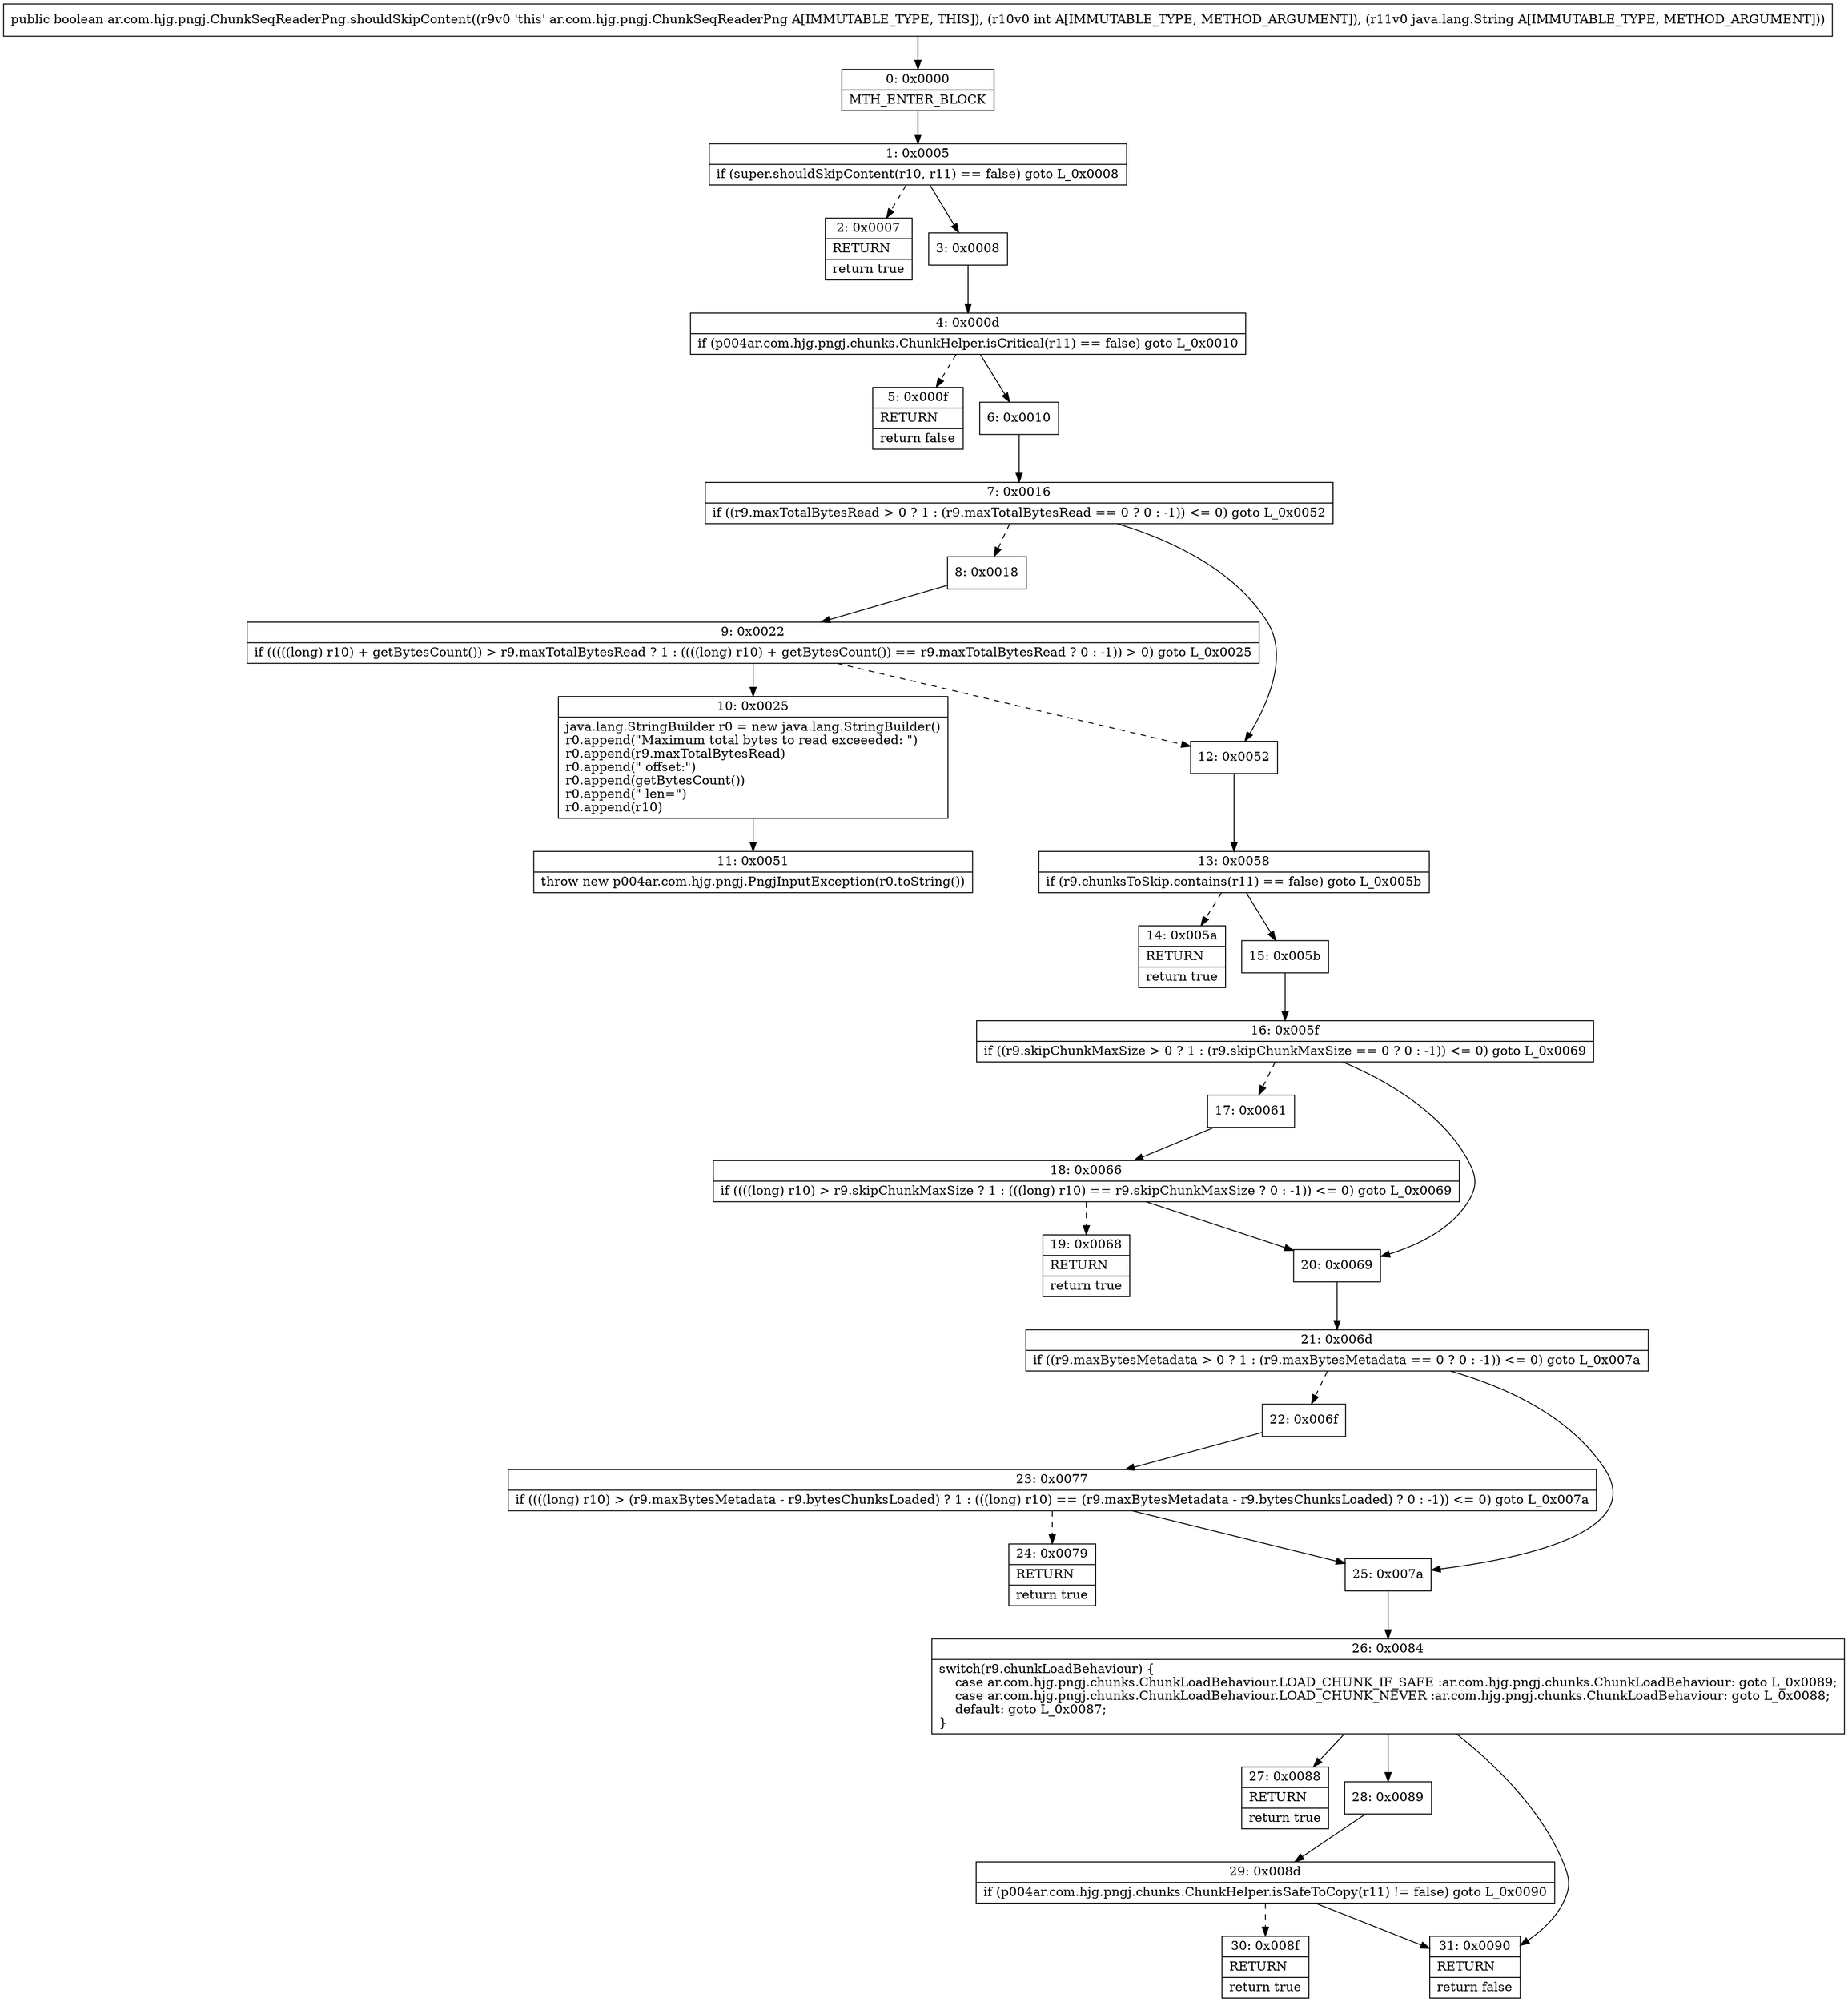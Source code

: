 digraph "CFG forar.com.hjg.pngj.ChunkSeqReaderPng.shouldSkipContent(ILjava\/lang\/String;)Z" {
Node_0 [shape=record,label="{0\:\ 0x0000|MTH_ENTER_BLOCK\l}"];
Node_1 [shape=record,label="{1\:\ 0x0005|if (super.shouldSkipContent(r10, r11) == false) goto L_0x0008\l}"];
Node_2 [shape=record,label="{2\:\ 0x0007|RETURN\l|return true\l}"];
Node_3 [shape=record,label="{3\:\ 0x0008}"];
Node_4 [shape=record,label="{4\:\ 0x000d|if (p004ar.com.hjg.pngj.chunks.ChunkHelper.isCritical(r11) == false) goto L_0x0010\l}"];
Node_5 [shape=record,label="{5\:\ 0x000f|RETURN\l|return false\l}"];
Node_6 [shape=record,label="{6\:\ 0x0010}"];
Node_7 [shape=record,label="{7\:\ 0x0016|if ((r9.maxTotalBytesRead \> 0 ? 1 : (r9.maxTotalBytesRead == 0 ? 0 : \-1)) \<= 0) goto L_0x0052\l}"];
Node_8 [shape=record,label="{8\:\ 0x0018}"];
Node_9 [shape=record,label="{9\:\ 0x0022|if (((((long) r10) + getBytesCount()) \> r9.maxTotalBytesRead ? 1 : ((((long) r10) + getBytesCount()) == r9.maxTotalBytesRead ? 0 : \-1)) \> 0) goto L_0x0025\l}"];
Node_10 [shape=record,label="{10\:\ 0x0025|java.lang.StringBuilder r0 = new java.lang.StringBuilder()\lr0.append(\"Maximum total bytes to read exceeeded: \")\lr0.append(r9.maxTotalBytesRead)\lr0.append(\" offset:\")\lr0.append(getBytesCount())\lr0.append(\" len=\")\lr0.append(r10)\l}"];
Node_11 [shape=record,label="{11\:\ 0x0051|throw new p004ar.com.hjg.pngj.PngjInputException(r0.toString())\l}"];
Node_12 [shape=record,label="{12\:\ 0x0052}"];
Node_13 [shape=record,label="{13\:\ 0x0058|if (r9.chunksToSkip.contains(r11) == false) goto L_0x005b\l}"];
Node_14 [shape=record,label="{14\:\ 0x005a|RETURN\l|return true\l}"];
Node_15 [shape=record,label="{15\:\ 0x005b}"];
Node_16 [shape=record,label="{16\:\ 0x005f|if ((r9.skipChunkMaxSize \> 0 ? 1 : (r9.skipChunkMaxSize == 0 ? 0 : \-1)) \<= 0) goto L_0x0069\l}"];
Node_17 [shape=record,label="{17\:\ 0x0061}"];
Node_18 [shape=record,label="{18\:\ 0x0066|if ((((long) r10) \> r9.skipChunkMaxSize ? 1 : (((long) r10) == r9.skipChunkMaxSize ? 0 : \-1)) \<= 0) goto L_0x0069\l}"];
Node_19 [shape=record,label="{19\:\ 0x0068|RETURN\l|return true\l}"];
Node_20 [shape=record,label="{20\:\ 0x0069}"];
Node_21 [shape=record,label="{21\:\ 0x006d|if ((r9.maxBytesMetadata \> 0 ? 1 : (r9.maxBytesMetadata == 0 ? 0 : \-1)) \<= 0) goto L_0x007a\l}"];
Node_22 [shape=record,label="{22\:\ 0x006f}"];
Node_23 [shape=record,label="{23\:\ 0x0077|if ((((long) r10) \> (r9.maxBytesMetadata \- r9.bytesChunksLoaded) ? 1 : (((long) r10) == (r9.maxBytesMetadata \- r9.bytesChunksLoaded) ? 0 : \-1)) \<= 0) goto L_0x007a\l}"];
Node_24 [shape=record,label="{24\:\ 0x0079|RETURN\l|return true\l}"];
Node_25 [shape=record,label="{25\:\ 0x007a}"];
Node_26 [shape=record,label="{26\:\ 0x0084|switch(r9.chunkLoadBehaviour) \{\l    case ar.com.hjg.pngj.chunks.ChunkLoadBehaviour.LOAD_CHUNK_IF_SAFE :ar.com.hjg.pngj.chunks.ChunkLoadBehaviour: goto L_0x0089;\l    case ar.com.hjg.pngj.chunks.ChunkLoadBehaviour.LOAD_CHUNK_NEVER :ar.com.hjg.pngj.chunks.ChunkLoadBehaviour: goto L_0x0088;\l    default: goto L_0x0087;\l\}\l}"];
Node_27 [shape=record,label="{27\:\ 0x0088|RETURN\l|return true\l}"];
Node_28 [shape=record,label="{28\:\ 0x0089}"];
Node_29 [shape=record,label="{29\:\ 0x008d|if (p004ar.com.hjg.pngj.chunks.ChunkHelper.isSafeToCopy(r11) != false) goto L_0x0090\l}"];
Node_30 [shape=record,label="{30\:\ 0x008f|RETURN\l|return true\l}"];
Node_31 [shape=record,label="{31\:\ 0x0090|RETURN\l|return false\l}"];
MethodNode[shape=record,label="{public boolean ar.com.hjg.pngj.ChunkSeqReaderPng.shouldSkipContent((r9v0 'this' ar.com.hjg.pngj.ChunkSeqReaderPng A[IMMUTABLE_TYPE, THIS]), (r10v0 int A[IMMUTABLE_TYPE, METHOD_ARGUMENT]), (r11v0 java.lang.String A[IMMUTABLE_TYPE, METHOD_ARGUMENT])) }"];
MethodNode -> Node_0;
Node_0 -> Node_1;
Node_1 -> Node_2[style=dashed];
Node_1 -> Node_3;
Node_3 -> Node_4;
Node_4 -> Node_5[style=dashed];
Node_4 -> Node_6;
Node_6 -> Node_7;
Node_7 -> Node_8[style=dashed];
Node_7 -> Node_12;
Node_8 -> Node_9;
Node_9 -> Node_10;
Node_9 -> Node_12[style=dashed];
Node_10 -> Node_11;
Node_12 -> Node_13;
Node_13 -> Node_14[style=dashed];
Node_13 -> Node_15;
Node_15 -> Node_16;
Node_16 -> Node_17[style=dashed];
Node_16 -> Node_20;
Node_17 -> Node_18;
Node_18 -> Node_19[style=dashed];
Node_18 -> Node_20;
Node_20 -> Node_21;
Node_21 -> Node_22[style=dashed];
Node_21 -> Node_25;
Node_22 -> Node_23;
Node_23 -> Node_24[style=dashed];
Node_23 -> Node_25;
Node_25 -> Node_26;
Node_26 -> Node_27;
Node_26 -> Node_28;
Node_26 -> Node_31;
Node_28 -> Node_29;
Node_29 -> Node_30[style=dashed];
Node_29 -> Node_31;
}

